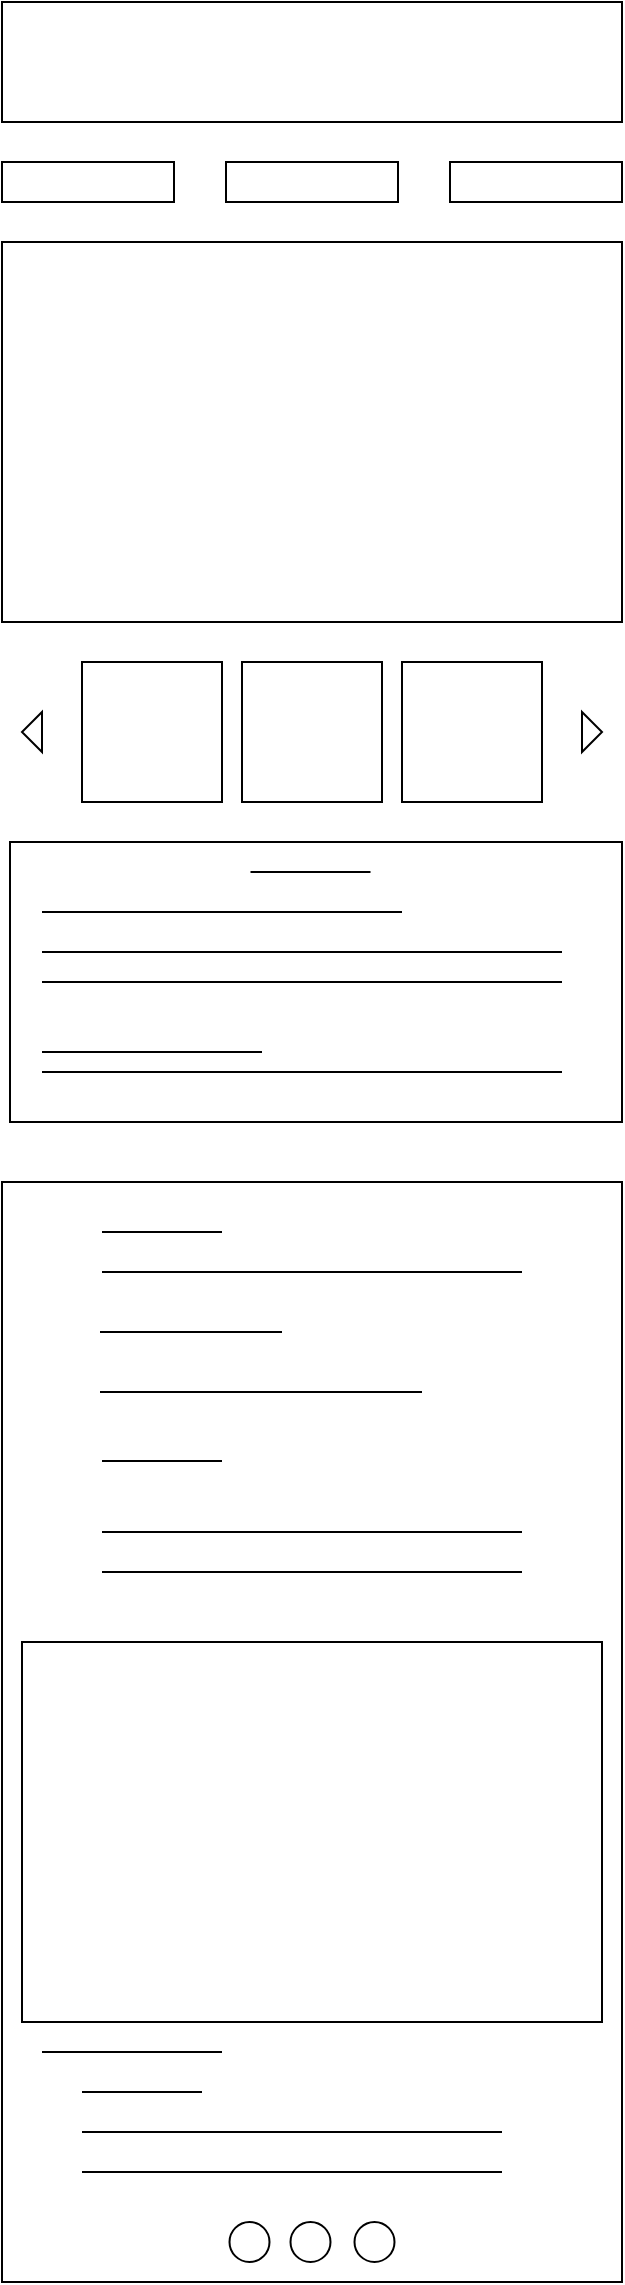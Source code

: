 <mxfile version="24.7.5">
  <diagram name="Page-1" id="L1jsmZbv9D_z2x3_NM3u">
    <mxGraphModel dx="1098" dy="814" grid="1" gridSize="10" guides="1" tooltips="1" connect="1" arrows="1" fold="1" page="1" pageScale="1" pageWidth="827" pageHeight="1169" math="0" shadow="0">
      <root>
        <mxCell id="0" />
        <mxCell id="1" parent="0" />
        <mxCell id="KsS81xRklQ1h1bohUy4Z-2" value="" style="rounded=0;whiteSpace=wrap;html=1;" vertex="1" parent="1">
          <mxGeometry x="60" y="10" width="310" height="60" as="geometry" />
        </mxCell>
        <mxCell id="KsS81xRklQ1h1bohUy4Z-3" value="" style="whiteSpace=wrap;html=1;aspect=fixed;" vertex="1" parent="1">
          <mxGeometry x="100" y="340" width="70" height="70" as="geometry" />
        </mxCell>
        <mxCell id="KsS81xRklQ1h1bohUy4Z-4" value="" style="whiteSpace=wrap;html=1;aspect=fixed;" vertex="1" parent="1">
          <mxGeometry x="180" y="340" width="70" height="70" as="geometry" />
        </mxCell>
        <mxCell id="KsS81xRklQ1h1bohUy4Z-5" value="" style="whiteSpace=wrap;html=1;aspect=fixed;" vertex="1" parent="1">
          <mxGeometry x="260" y="340" width="70" height="70" as="geometry" />
        </mxCell>
        <mxCell id="KsS81xRklQ1h1bohUy4Z-6" value="" style="triangle;whiteSpace=wrap;html=1;" vertex="1" parent="1">
          <mxGeometry x="350" y="365" width="10" height="20" as="geometry" />
        </mxCell>
        <mxCell id="KsS81xRklQ1h1bohUy4Z-7" value="" style="rounded=0;whiteSpace=wrap;html=1;" vertex="1" parent="1">
          <mxGeometry x="60" y="130" width="310" height="190" as="geometry" />
        </mxCell>
        <mxCell id="KsS81xRklQ1h1bohUy4Z-8" value="" style="triangle;whiteSpace=wrap;html=1;rotation=-180;" vertex="1" parent="1">
          <mxGeometry x="70" y="365" width="10" height="20" as="geometry" />
        </mxCell>
        <mxCell id="KsS81xRklQ1h1bohUy4Z-11" value="" style="rounded=0;whiteSpace=wrap;html=1;" vertex="1" parent="1">
          <mxGeometry x="60" y="90" width="86" height="20" as="geometry" />
        </mxCell>
        <mxCell id="KsS81xRklQ1h1bohUy4Z-12" value="" style="rounded=0;whiteSpace=wrap;html=1;" vertex="1" parent="1">
          <mxGeometry x="172" y="90" width="86" height="20" as="geometry" />
        </mxCell>
        <mxCell id="KsS81xRklQ1h1bohUy4Z-13" value="" style="rounded=0;whiteSpace=wrap;html=1;" vertex="1" parent="1">
          <mxGeometry x="284" y="90" width="86" height="20" as="geometry" />
        </mxCell>
        <mxCell id="KsS81xRklQ1h1bohUy4Z-14" value="" style="rounded=0;whiteSpace=wrap;html=1;" vertex="1" parent="1">
          <mxGeometry x="64" y="430" width="306" height="140" as="geometry" />
        </mxCell>
        <mxCell id="KsS81xRklQ1h1bohUy4Z-15" value="" style="rounded=0;whiteSpace=wrap;html=1;" vertex="1" parent="1">
          <mxGeometry x="60" y="600" width="310" height="550" as="geometry" />
        </mxCell>
        <mxCell id="KsS81xRklQ1h1bohUy4Z-16" value="" style="rounded=0;whiteSpace=wrap;html=1;" vertex="1" parent="1">
          <mxGeometry x="70" y="830" width="290" height="190" as="geometry" />
        </mxCell>
        <mxCell id="KsS81xRklQ1h1bohUy4Z-17" value="" style="line;strokeWidth=1;rotatable=0;dashed=0;labelPosition=right;align=left;verticalAlign=middle;spacingTop=0;spacingLeft=6;points=[];portConstraint=eastwest;" vertex="1" parent="1">
          <mxGeometry x="110" y="620" width="60" height="10" as="geometry" />
        </mxCell>
        <mxCell id="KsS81xRklQ1h1bohUy4Z-18" value="" style="line;strokeWidth=1;rotatable=0;dashed=0;labelPosition=right;align=left;verticalAlign=middle;spacingTop=0;spacingLeft=6;points=[];portConstraint=eastwest;" vertex="1" parent="1">
          <mxGeometry x="110" y="640" width="210" height="10" as="geometry" />
        </mxCell>
        <mxCell id="KsS81xRklQ1h1bohUy4Z-19" value="" style="line;strokeWidth=1;rotatable=0;dashed=0;labelPosition=right;align=left;verticalAlign=middle;spacingTop=0;spacingLeft=6;points=[];portConstraint=eastwest;" vertex="1" parent="1">
          <mxGeometry x="110" y="734.5" width="60" height="10" as="geometry" />
        </mxCell>
        <mxCell id="KsS81xRklQ1h1bohUy4Z-20" value="" style="line;strokeWidth=1;rotatable=0;dashed=0;labelPosition=right;align=left;verticalAlign=middle;spacingTop=0;spacingLeft=6;points=[];portConstraint=eastwest;" vertex="1" parent="1">
          <mxGeometry x="109" y="670" width="91" height="10" as="geometry" />
        </mxCell>
        <mxCell id="KsS81xRklQ1h1bohUy4Z-21" value="" style="line;strokeWidth=1;rotatable=0;dashed=0;labelPosition=right;align=left;verticalAlign=middle;spacingTop=0;spacingLeft=6;points=[];portConstraint=eastwest;" vertex="1" parent="1">
          <mxGeometry x="109" y="700" width="161" height="10" as="geometry" />
        </mxCell>
        <mxCell id="KsS81xRklQ1h1bohUy4Z-22" value="" style="line;strokeWidth=1;rotatable=0;dashed=0;labelPosition=right;align=left;verticalAlign=middle;spacingTop=0;spacingLeft=6;points=[];portConstraint=eastwest;" vertex="1" parent="1">
          <mxGeometry x="110" y="770" width="210" height="10" as="geometry" />
        </mxCell>
        <mxCell id="KsS81xRklQ1h1bohUy4Z-23" value="" style="line;strokeWidth=1;rotatable=0;dashed=0;labelPosition=right;align=left;verticalAlign=middle;spacingTop=0;spacingLeft=6;points=[];portConstraint=eastwest;" vertex="1" parent="1">
          <mxGeometry x="110" y="790" width="210" height="10" as="geometry" />
        </mxCell>
        <mxCell id="KsS81xRklQ1h1bohUy4Z-24" value="" style="verticalLabelPosition=bottom;verticalAlign=top;html=1;shape=mxgraph.flowchart.on-page_reference;" vertex="1" parent="1">
          <mxGeometry x="173.75" y="1120" width="20" height="20" as="geometry" />
        </mxCell>
        <mxCell id="KsS81xRklQ1h1bohUy4Z-25" value="" style="verticalLabelPosition=bottom;verticalAlign=top;html=1;shape=mxgraph.flowchart.on-page_reference;" vertex="1" parent="1">
          <mxGeometry x="204.25" y="1120" width="20" height="20" as="geometry" />
        </mxCell>
        <mxCell id="KsS81xRklQ1h1bohUy4Z-26" value="" style="verticalLabelPosition=bottom;verticalAlign=top;html=1;shape=mxgraph.flowchart.on-page_reference;" vertex="1" parent="1">
          <mxGeometry x="236.25" y="1120" width="20" height="20" as="geometry" />
        </mxCell>
        <mxCell id="KsS81xRklQ1h1bohUy4Z-28" value="" style="line;strokeWidth=1;rotatable=0;dashed=0;labelPosition=right;align=left;verticalAlign=middle;spacingTop=0;spacingLeft=6;points=[];portConstraint=eastwest;" vertex="1" parent="1">
          <mxGeometry x="184.25" y="440" width="60" height="10" as="geometry" />
        </mxCell>
        <mxCell id="KsS81xRklQ1h1bohUy4Z-29" value="" style="line;strokeWidth=1;rotatable=0;dashed=0;labelPosition=right;align=left;verticalAlign=middle;spacingTop=0;spacingLeft=6;points=[];portConstraint=eastwest;" vertex="1" parent="1">
          <mxGeometry x="80" y="460" width="180" height="10" as="geometry" />
        </mxCell>
        <mxCell id="KsS81xRklQ1h1bohUy4Z-30" value="" style="line;strokeWidth=1;rotatable=0;dashed=0;labelPosition=right;align=left;verticalAlign=middle;spacingTop=0;spacingLeft=6;points=[];portConstraint=eastwest;" vertex="1" parent="1">
          <mxGeometry x="80" y="480" width="260" height="10" as="geometry" />
        </mxCell>
        <mxCell id="KsS81xRklQ1h1bohUy4Z-31" value="" style="line;strokeWidth=1;rotatable=0;dashed=0;labelPosition=right;align=left;verticalAlign=middle;spacingTop=0;spacingLeft=6;points=[];portConstraint=eastwest;" vertex="1" parent="1">
          <mxGeometry x="80" y="495" width="260" height="10" as="geometry" />
        </mxCell>
        <mxCell id="KsS81xRklQ1h1bohUy4Z-32" value="" style="line;strokeWidth=1;rotatable=0;dashed=0;labelPosition=right;align=left;verticalAlign=middle;spacingTop=0;spacingLeft=6;points=[];portConstraint=eastwest;" vertex="1" parent="1">
          <mxGeometry x="80" y="530" width="110" height="10" as="geometry" />
        </mxCell>
        <mxCell id="KsS81xRklQ1h1bohUy4Z-33" value="" style="line;strokeWidth=1;rotatable=0;dashed=0;labelPosition=right;align=left;verticalAlign=middle;spacingTop=0;spacingLeft=6;points=[];portConstraint=eastwest;" vertex="1" parent="1">
          <mxGeometry x="80" y="540" width="260" height="10" as="geometry" />
        </mxCell>
        <mxCell id="KsS81xRklQ1h1bohUy4Z-34" value="" style="line;strokeWidth=1;rotatable=0;dashed=0;labelPosition=right;align=left;verticalAlign=middle;spacingTop=0;spacingLeft=6;points=[];portConstraint=eastwest;" vertex="1" parent="1">
          <mxGeometry x="100" y="1070" width="210" height="10" as="geometry" />
        </mxCell>
        <mxCell id="KsS81xRklQ1h1bohUy4Z-35" value="" style="line;strokeWidth=1;rotatable=0;dashed=0;labelPosition=right;align=left;verticalAlign=middle;spacingTop=0;spacingLeft=6;points=[];portConstraint=eastwest;" vertex="1" parent="1">
          <mxGeometry x="80" y="1030" width="90" height="10" as="geometry" />
        </mxCell>
        <mxCell id="KsS81xRklQ1h1bohUy4Z-36" value="" style="line;strokeWidth=1;rotatable=0;dashed=0;labelPosition=right;align=left;verticalAlign=middle;spacingTop=0;spacingLeft=6;points=[];portConstraint=eastwest;" vertex="1" parent="1">
          <mxGeometry x="100" y="1050" width="60" height="10" as="geometry" />
        </mxCell>
        <mxCell id="KsS81xRklQ1h1bohUy4Z-37" value="" style="line;strokeWidth=1;rotatable=0;dashed=0;labelPosition=right;align=left;verticalAlign=middle;spacingTop=0;spacingLeft=6;points=[];portConstraint=eastwest;" vertex="1" parent="1">
          <mxGeometry x="100" y="1090" width="210" height="10" as="geometry" />
        </mxCell>
      </root>
    </mxGraphModel>
  </diagram>
</mxfile>
